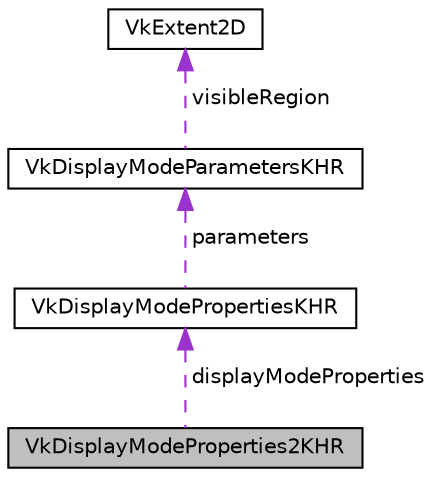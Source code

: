 digraph "VkDisplayModeProperties2KHR"
{
 // LATEX_PDF_SIZE
  edge [fontname="Helvetica",fontsize="10",labelfontname="Helvetica",labelfontsize="10"];
  node [fontname="Helvetica",fontsize="10",shape=record];
  Node1 [label="VkDisplayModeProperties2KHR",height=0.2,width=0.4,color="black", fillcolor="grey75", style="filled", fontcolor="black",tooltip=" "];
  Node2 -> Node1 [dir="back",color="darkorchid3",fontsize="10",style="dashed",label=" displayModeProperties" ];
  Node2 [label="VkDisplayModePropertiesKHR",height=0.2,width=0.4,color="black", fillcolor="white", style="filled",URL="$d7/dd2/structVkDisplayModePropertiesKHR.html",tooltip=" "];
  Node3 -> Node2 [dir="back",color="darkorchid3",fontsize="10",style="dashed",label=" parameters" ];
  Node3 [label="VkDisplayModeParametersKHR",height=0.2,width=0.4,color="black", fillcolor="white", style="filled",URL="$d3/d57/structVkDisplayModeParametersKHR.html",tooltip=" "];
  Node4 -> Node3 [dir="back",color="darkorchid3",fontsize="10",style="dashed",label=" visibleRegion" ];
  Node4 [label="VkExtent2D",height=0.2,width=0.4,color="black", fillcolor="white", style="filled",URL="$d1/d79/structVkExtent2D.html",tooltip=" "];
}
